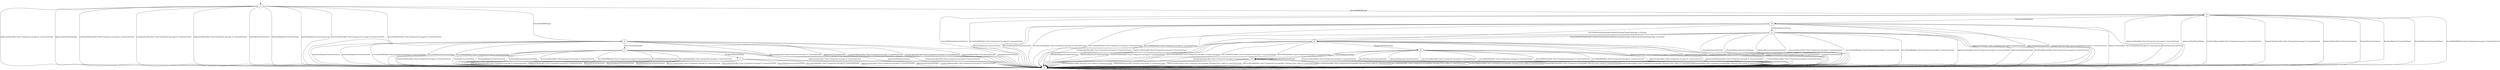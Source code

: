 digraph {
s3 [label="s3"]
s0 [label="s0"]
s1 [label="s1"]
s2 [label="s2"]
s4 [label="s4"]
s5 [label="s5"]
s6 [label="s6"]
s7 [label="s7"]
s8 [label="s8"]
s9 [label="s9"]
s10 [label="s10"]
s3 -> s9 [label="ApplicationData/Alert Fatal (Unexpected message) & ConnectionClosed"];
s3 -> s9 [label="ApplicationDataEmpty/Empty"];
s3 -> s9 [label="CertificateRequest/Alert Fatal (Unexpected message) & ConnectionClosed"];
s3 -> s9 [label="ChangeCipherSpec/Alert Fatal (Unexpected message) & ConnectionClosed"];
s3 -> s9 [label="EmptyCertificate/Alert Fatal (Unexpected message) & ConnectionClosed"];
s3 -> s9 [label="Finished/ConnectionClosed"];
s3 -> s9 [label="HeartbeatRequest/ConnectionClosed"];
s3 -> s9 [label="HeartbeatResponse/ConnectionClosed"];
s3 -> s9 [label="ServerCertificate/Alert Fatal (Unexpected message) & ConnectionClosed"];
s3 -> s4 [label="ServerHelloDHE/Empty"];
s3 -> s9 [label="ServerHelloDone/Alert Fatal (Unexpected message) & ConnectionClosed"];
s3 -> s5 [label="ServerHelloRSA/Empty"];
s0 -> s9 [label="ApplicationData/Alert Fatal (Unexpected message) & ConnectionClosed"];
s0 -> s9 [label="ApplicationDataEmpty/Alert Fatal (Unexpected message) & ConnectionClosed"];
s0 -> s9 [label="CertificateRequest/Alert Fatal (Unexpected message) & ConnectionClosed"];
s0 -> s9 [label="ChangeCipherSpec/Alert Fatal (Unexpected message) & ConnectionClosed"];
s0 -> s9 [label="EmptyCertificate/Alert Fatal (Unexpected message) & ConnectionClosed"];
s0 -> s10 [label="Finished/ApplicationData"];
s0 -> s9 [label="HeartbeatRequest/ConnectionClosed"];
s0 -> s9 [label="HeartbeatResponse/ConnectionClosed"];
s0 -> s9 [label="ServerCertificate/Alert Fatal (Unexpected message) & ConnectionClosed"];
s0 -> s9 [label="ServerHelloDHE/Alert Fatal (Unexpected message) & ConnectionClosed"];
s0 -> s9 [label="ServerHelloDone/Alert Fatal (Unexpected message) & ConnectionClosed"];
s0 -> s9 [label="ServerHelloRSA/Alert Fatal (Unexpected message) & ConnectionClosed"];
s1 -> s9 [label="ApplicationData/Alert Fatal (Unexpected message) & ConnectionClosed"];
s1 -> s9 [label="ApplicationDataEmpty/Empty"];
s1 -> s9 [label="CertificateRequest/Alert Fatal (Unexpected message) & ConnectionClosed"];
s1 -> s9 [label="ChangeCipherSpec/Alert Fatal (Unexpected message) & ConnectionClosed"];
s1 -> s9 [label="EmptyCertificate/Alert Fatal (Unexpected message) & ConnectionClosed"];
s1 -> s9 [label="Finished/ConnectionClosed"];
s1 -> s9 [label="HeartbeatRequest/ConnectionClosed"];
s1 -> s9 [label="HeartbeatResponse/ConnectionClosed"];
s1 -> s9 [label="ServerCertificate/Alert Fatal (Unexpected message) & ConnectionClosed"];
s1 -> s9 [label="ServerHelloDHE/Alert Fatal (Unexpected message) & ConnectionClosed"];
s1 -> s9 [label="ServerHelloDone/ConnectionClosed"];
s1 -> s9 [label="ServerHelloRSA/Alert Fatal (Unexpected message) & ConnectionClosed"];
s2 -> s9 [label="ApplicationData/Alert Fatal (Unexpected message) & ConnectionClosed"];
s2 -> s9 [label="ApplicationDataEmpty/Empty"];
s2 -> s9 [label="CertificateRequest/Alert Fatal (Unexpected message) & ConnectionClosed"];
s2 -> s9 [label="ChangeCipherSpec/Alert Fatal (Unexpected message) & ConnectionClosed"];
s2 -> s9 [label="EmptyCertificate/Alert Fatal (Unexpected message) & ConnectionClosed"];
s2 -> s9 [label="Finished/ConnectionClosed"];
s2 -> s9 [label="HeartbeatRequest/ConnectionClosed"];
s2 -> s9 [label="HeartbeatResponse/ConnectionClosed"];
s2 -> s9 [label="ServerCertificate/Alert Fatal (Unexpected message) & ConnectionClosed"];
s2 -> s9 [label="ServerHelloDHE/Alert Fatal (Unexpected message) & ConnectionClosed"];
s2 -> s6 [label="ServerHelloDone/HandshakeCertificateHandshakeClientKeyExchangeHandshakeCertificateVerifyChangeCipherSpec & Finished"];
s2 -> s9 [label="ServerHelloRSA/Alert Fatal (Unexpected message) & ConnectionClosed"];
s4 -> s9 [label="ApplicationData/Alert Fatal (Unexpected message) & ConnectionClosed"];
s4 -> s9 [label="ApplicationDataEmpty/Empty"];
s4 -> s9 [label="CertificateRequest/Alert Fatal (Unexpected message) & ConnectionClosed"];
s4 -> s9 [label="ChangeCipherSpec/Alert Fatal (Unexpected message) & ConnectionClosed"];
s4 -> s9 [label="EmptyCertificate/Alert2.42ConnectionClosed"];
s4 -> s9 [label="Finished/ConnectionClosed"];
s4 -> s9 [label="HeartbeatRequest/ConnectionClosed"];
s4 -> s9 [label="HeartbeatResponse/ConnectionClosed"];
s4 -> s7 [label="ServerCertificate/Empty"];
s4 -> s9 [label="ServerHelloDHE/Alert Fatal (Unexpected message) & ConnectionClosed"];
s4 -> s9 [label="ServerHelloDone/ConnectionClosed"];
s4 -> s9 [label="ServerHelloRSA/Alert Fatal (Unexpected message) & ConnectionClosed"];
s5 -> s9 [label="ApplicationData/Alert Fatal (Unexpected message) & ConnectionClosed"];
s5 -> s9 [label="ApplicationDataEmpty/Empty"];
s5 -> s9 [label="CertificateRequest/Alert Fatal (Unexpected message) & ConnectionClosed"];
s5 -> s9 [label="ChangeCipherSpec/Alert Fatal (Unexpected message) & ConnectionClosed"];
s5 -> s9 [label="EmptyCertificate/Alert2.42ConnectionClosed"];
s5 -> s9 [label="Finished/ConnectionClosed"];
s5 -> s9 [label="HeartbeatRequest/ConnectionClosed"];
s5 -> s9 [label="HeartbeatResponse/ConnectionClosed"];
s5 -> s8 [label="ServerCertificate/Empty"];
s5 -> s9 [label="ServerHelloDHE/Alert Fatal (Unexpected message) & ConnectionClosed"];
s5 -> s9 [label="ServerHelloDone/ConnectionClosed"];
s5 -> s9 [label="ServerHelloRSA/Alert Fatal (Unexpected message) & ConnectionClosed"];
s6 -> s9 [label="ApplicationData/Alert Fatal (Unexpected message) & ConnectionClosed"];
s6 -> s9 [label="ApplicationDataEmpty/Empty"];
s6 -> s9 [label="CertificateRequest/Alert Fatal (Unexpected message) & ConnectionClosed"];
s6 -> s0 [label="ChangeCipherSpec/Empty"];
s6 -> s9 [label="EmptyCertificate/Alert Fatal (Unexpected message) & ConnectionClosed"];
s6 -> s9 [label="Finished/ConnectionClosed"];
s6 -> s9 [label="HeartbeatRequest/ConnectionClosed"];
s6 -> s9 [label="HeartbeatResponse/ConnectionClosed"];
s6 -> s9 [label="ServerCertificate/Alert Fatal (Unexpected message) & ConnectionClosed"];
s6 -> s9 [label="ServerHelloDHE/Alert Fatal (Unexpected message) & ConnectionClosed"];
s6 -> s9 [label="ServerHelloDone/Alert Fatal (Unexpected message) & ConnectionClosed"];
s6 -> s9 [label="ServerHelloRSA/Alert Fatal (Unexpected message) & ConnectionClosed"];
s7 -> s9 [label="ApplicationData/Alert Fatal (Unexpected message) & ConnectionClosed"];
s7 -> s9 [label="ApplicationDataEmpty/Empty"];
s7 -> s1 [label="CertificateRequest/Empty"];
s7 -> s9 [label="ChangeCipherSpec/Alert Fatal (Unexpected message) & ConnectionClosed"];
s7 -> s9 [label="EmptyCertificate/Alert Fatal (Unexpected message) & ConnectionClosed"];
s7 -> s9 [label="Finished/ConnectionClosed"];
s7 -> s9 [label="HeartbeatRequest/ConnectionClosed"];
s7 -> s9 [label="HeartbeatResponse/ConnectionClosed"];
s7 -> s9 [label="ServerCertificate/Alert Fatal (Unexpected message) & ConnectionClosed"];
s7 -> s9 [label="ServerHelloDHE/Alert Fatal (Unexpected message) & ConnectionClosed"];
s7 -> s9 [label="ServerHelloDone/ConnectionClosed"];
s7 -> s9 [label="ServerHelloRSA/Alert Fatal (Unexpected message) & ConnectionClosed"];
s8 -> s9 [label="ApplicationData/Alert Fatal (Unexpected message) & ConnectionClosed"];
s8 -> s9 [label="ApplicationDataEmpty/Empty"];
s8 -> s2 [label="CertificateRequest/Empty"];
s8 -> s9 [label="ChangeCipherSpec/Alert Fatal (Unexpected message) & ConnectionClosed"];
s8 -> s9 [label="EmptyCertificate/Alert Fatal (Unexpected message) & ConnectionClosed"];
s8 -> s9 [label="Finished/ConnectionClosed"];
s8 -> s9 [label="HeartbeatRequest/ConnectionClosed"];
s8 -> s9 [label="HeartbeatResponse/ConnectionClosed"];
s8 -> s9 [label="ServerCertificate/Alert Fatal (Unexpected message) & ConnectionClosed"];
s8 -> s9 [label="ServerHelloDHE/Alert Fatal (Unexpected message) & ConnectionClosed"];
s8 -> s6 [label="ServerHelloDone/HandshakeClientKeyExchangeChangeCipherSpec & Finished"];
s8 -> s9 [label="ServerHelloRSA/Alert Fatal (Unexpected message) & ConnectionClosed"];
s9 -> s9 [label="ApplicationData/ConnectionClosed"];
s9 -> s9 [label="ApplicationDataEmpty/ConnectionClosed"];
s9 -> s9 [label="CertificateRequest/ConnectionClosed"];
s9 -> s9 [label="ChangeCipherSpec/ConnectionClosed"];
s9 -> s9 [label="EmptyCertificate/ConnectionClosed"];
s9 -> s9 [label="Finished/ConnectionClosed"];
s9 -> s9 [label="HeartbeatRequest/ConnectionClosed"];
s9 -> s9 [label="HeartbeatResponse/ConnectionClosed"];
s9 -> s9 [label="ServerCertificate/ConnectionClosed"];
s9 -> s9 [label="ServerHelloDHE/ConnectionClosed"];
s9 -> s9 [label="ServerHelloDone/ConnectionClosed"];
s9 -> s9 [label="ServerHelloRSA/ConnectionClosed"];
s10 -> s10 [label="ApplicationData/Empty"];
s10 -> s10 [label="ApplicationDataEmpty/Empty"];
s10 -> s9 [label="CertificateRequest/Alert Fatal (Unexpected message)Alert Warning (Close notify) & ConnectionClosed"];
s10 -> s9 [label="ChangeCipherSpec/Alert Fatal (Unexpected message)Alert Warning (Close notify) & ConnectionClosed"];
s10 -> s9 [label="EmptyCertificate/Alert Fatal (Unexpected message)Alert Warning (Close notify) & ConnectionClosed"];
s10 -> s9 [label="Finished/Alert Fatal (Unexpected message)Alert Warning (Close notify) & ConnectionClosed"];
s10 -> s9 [label="HeartbeatRequest/Alert Warning (Close notify) & ConnectionClosed"];
s10 -> s9 [label="HeartbeatResponse/Alert Warning (Close notify) & ConnectionClosed"];
s10 -> s9 [label="ServerCertificate/Alert Fatal (Unexpected message)Alert Warning (Close notify) & ConnectionClosed"];
s10 -> s9 [label="ServerHelloDHE/Alert Fatal (Unexpected message)Alert Warning (Close notify) & ConnectionClosed"];
s10 -> s9 [label="ServerHelloDone/Alert Fatal (Unexpected message)Alert Warning (Close notify) & ConnectionClosed"];
s10 -> s9 [label="ServerHelloRSA/Alert Fatal (Unexpected message)Alert Warning (Close notify) & ConnectionClosed"];

__start0 [label="" shape="none" width="0" height="0"];
__start0 -> s3;
}

